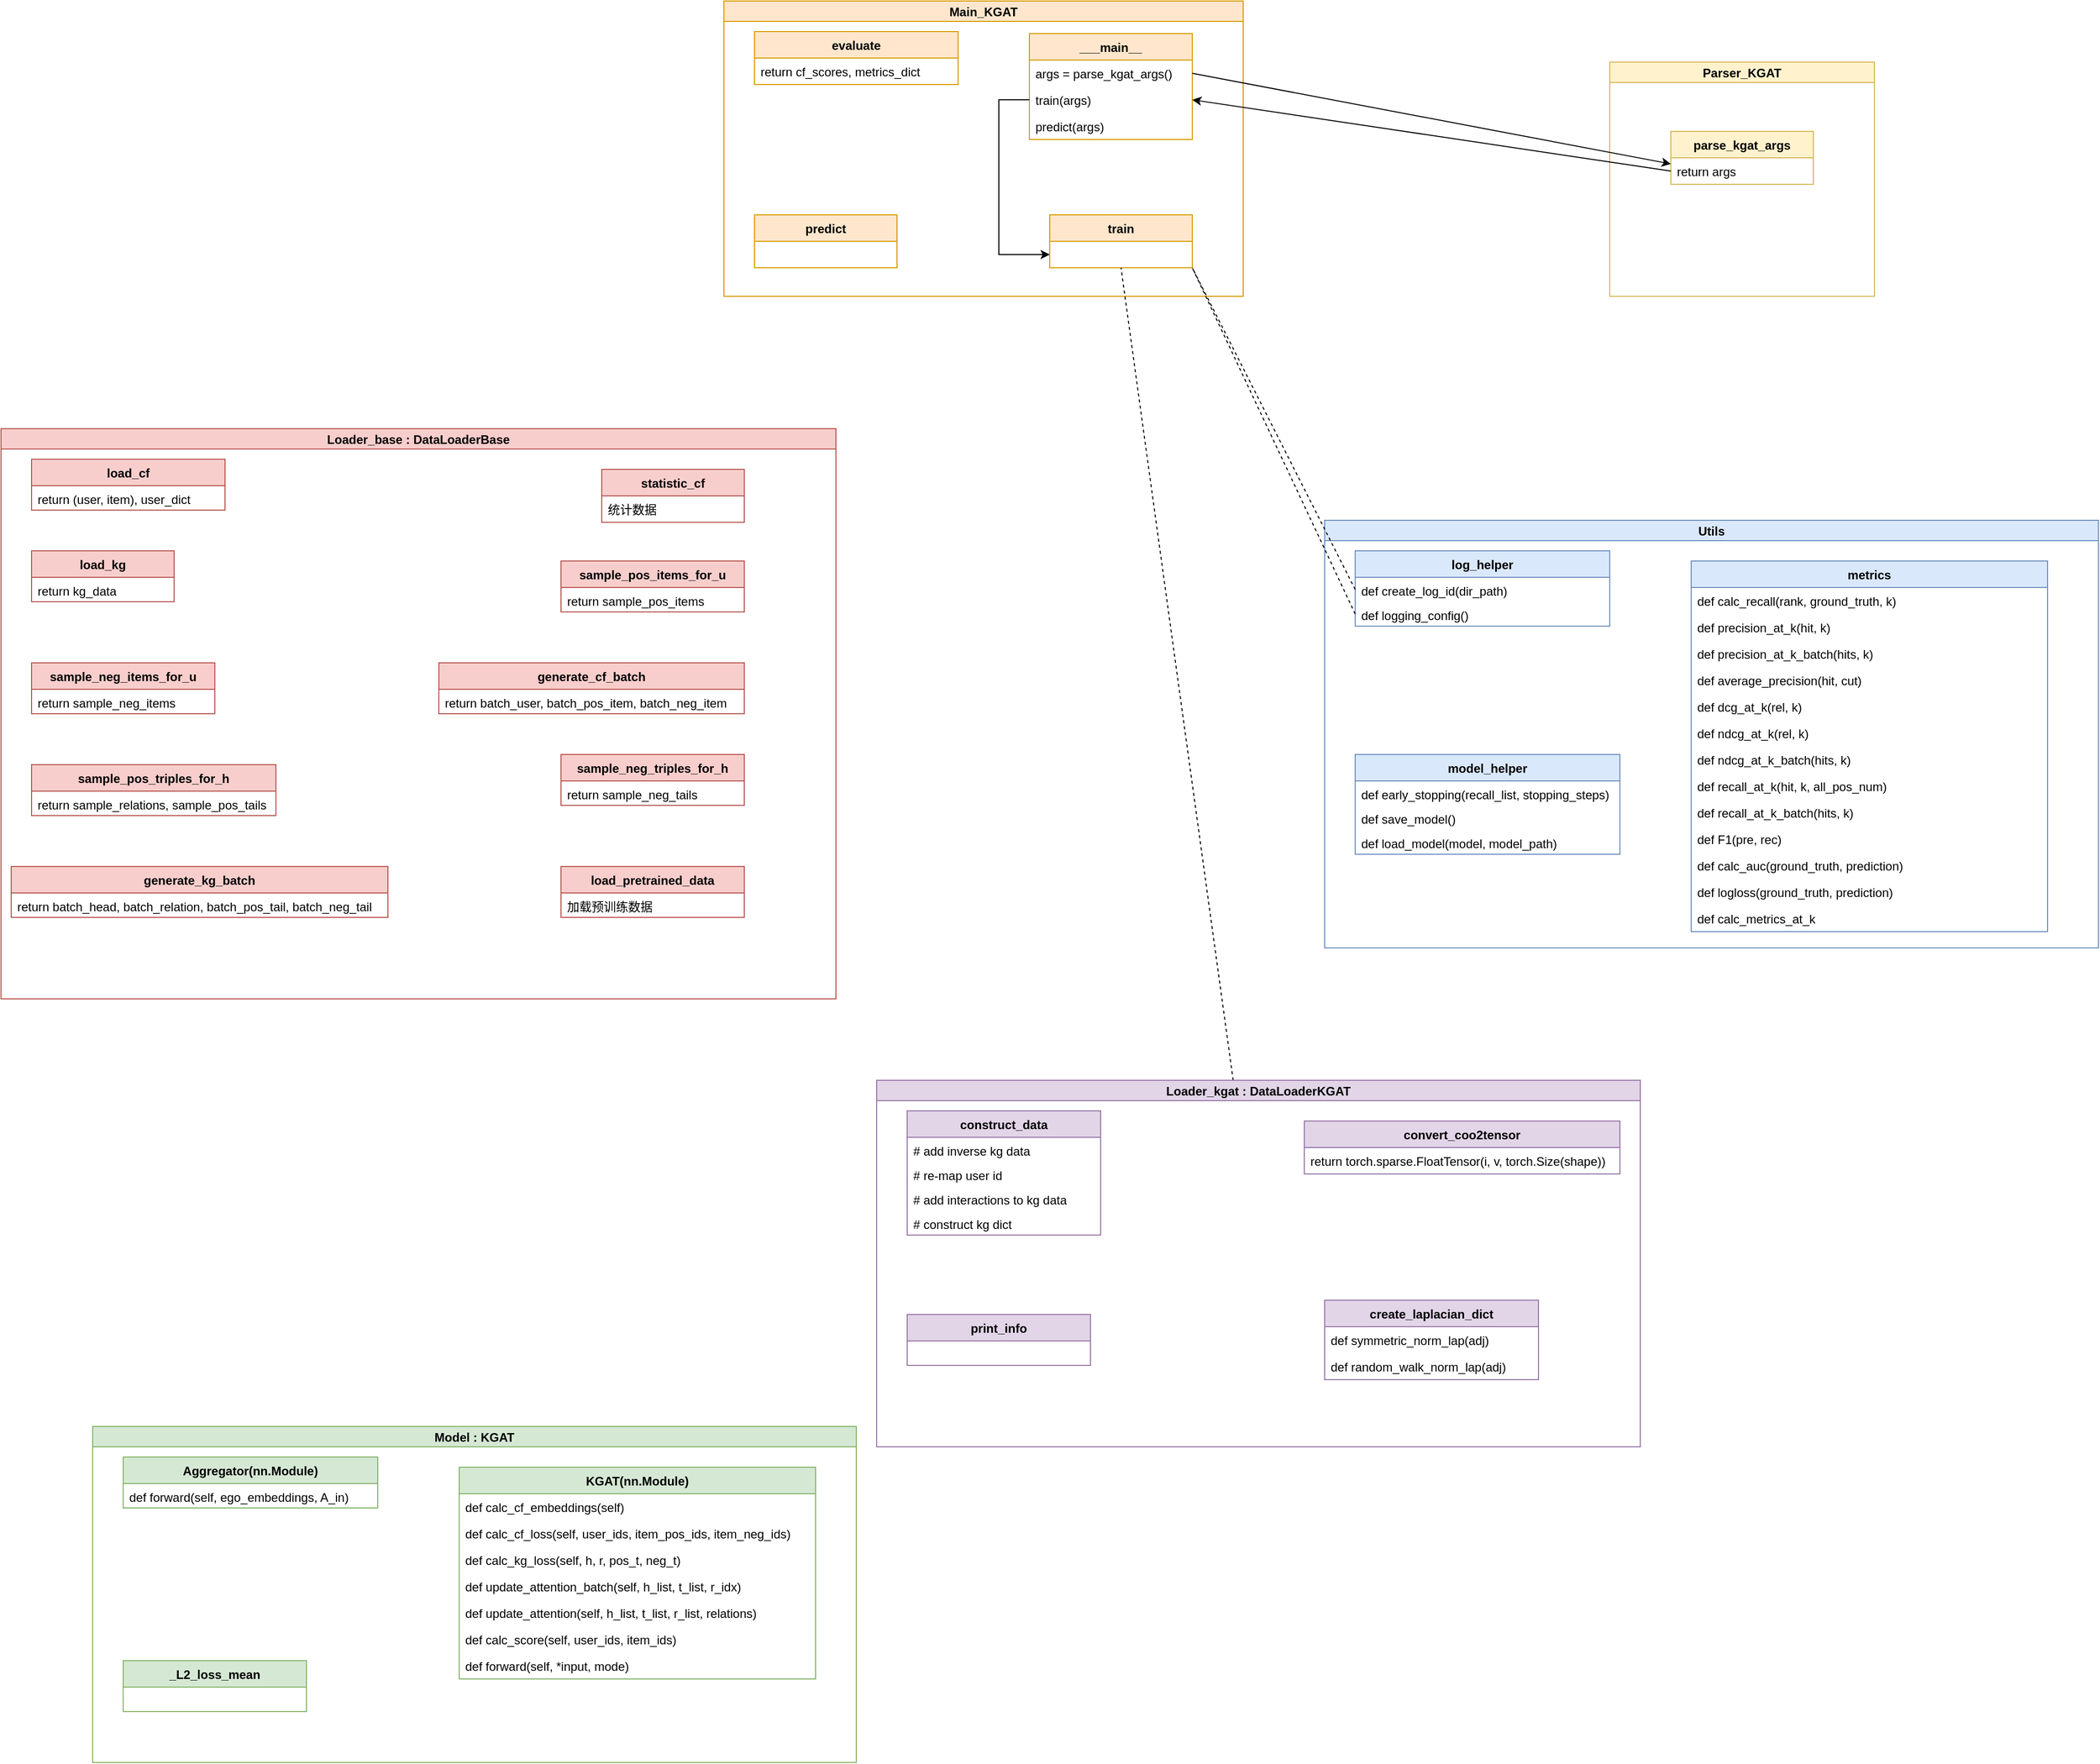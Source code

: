 <mxfile version="20.5.3" type="github">
  <diagram id="HvYnHT6d6fSKdx_S830e" name="第 1 页">
    <mxGraphModel dx="1849" dy="475" grid="1" gridSize="10" guides="1" tooltips="1" connect="1" arrows="1" fold="1" page="1" pageScale="1" pageWidth="827" pageHeight="1169" math="0" shadow="0">
      <root>
        <mxCell id="0" />
        <mxCell id="1" parent="0" />
        <mxCell id="Orb3IOBe8kNsTbs5YjRL-1" value="Main_KGAT" style="swimlane;startSize=20;horizontal=1;containerType=tree;fillColor=#ffe6cc;strokeColor=#d79b00;" parent="1" vertex="1">
          <mxGeometry x="310" y="60" width="510" height="290" as="geometry" />
        </mxCell>
        <mxCell id="Orb3IOBe8kNsTbs5YjRL-5" value="evaluate" style="swimlane;fontStyle=1;childLayout=stackLayout;horizontal=1;startSize=26;fillColor=#ffe6cc;horizontalStack=0;resizeParent=1;resizeParentMax=0;resizeLast=0;collapsible=1;marginBottom=0;strokeColor=#d79b00;" parent="Orb3IOBe8kNsTbs5YjRL-1" vertex="1">
          <mxGeometry x="30" y="30" width="200" height="52" as="geometry" />
        </mxCell>
        <mxCell id="Orb3IOBe8kNsTbs5YjRL-123" value="return cf_scores, metrics_dict" style="text;strokeColor=none;fillColor=none;align=left;verticalAlign=top;spacingLeft=4;spacingRight=4;overflow=hidden;rotatable=0;points=[[0,0.5],[1,0.5]];portConstraint=eastwest;" parent="Orb3IOBe8kNsTbs5YjRL-5" vertex="1">
          <mxGeometry y="26" width="200" height="26" as="geometry" />
        </mxCell>
        <mxCell id="Orb3IOBe8kNsTbs5YjRL-9" value="train" style="swimlane;fontStyle=1;childLayout=stackLayout;horizontal=1;startSize=26;fillColor=#ffe6cc;horizontalStack=0;resizeParent=1;resizeParentMax=0;resizeLast=0;collapsible=1;marginBottom=0;strokeColor=#d79b00;" parent="Orb3IOBe8kNsTbs5YjRL-1" vertex="1">
          <mxGeometry x="320" y="210" width="140" height="52" as="geometry" />
        </mxCell>
        <mxCell id="Orb3IOBe8kNsTbs5YjRL-13" value="predict" style="swimlane;fontStyle=1;childLayout=stackLayout;horizontal=1;startSize=26;fillColor=#ffe6cc;horizontalStack=0;resizeParent=1;resizeParentMax=0;resizeLast=0;collapsible=1;marginBottom=0;strokeColor=#d79b00;" parent="Orb3IOBe8kNsTbs5YjRL-1" vertex="1">
          <mxGeometry x="30" y="210" width="140" height="52" as="geometry" />
        </mxCell>
        <mxCell id="Orb3IOBe8kNsTbs5YjRL-17" value="___main__" style="swimlane;fontStyle=1;childLayout=stackLayout;horizontal=1;startSize=26;fillColor=#ffe6cc;horizontalStack=0;resizeParent=1;resizeParentMax=0;resizeLast=0;collapsible=1;marginBottom=0;strokeColor=#d79b00;" parent="Orb3IOBe8kNsTbs5YjRL-1" vertex="1">
          <mxGeometry x="300" y="32" width="160" height="104" as="geometry" />
        </mxCell>
        <mxCell id="jz5cCt2B29m3VUtXWyBn-1" value="args = parse_kgat_args()" style="text;strokeColor=none;fillColor=none;align=left;verticalAlign=top;spacingLeft=4;spacingRight=4;overflow=hidden;rotatable=0;points=[[0,0.5],[1,0.5]];portConstraint=eastwest;" vertex="1" parent="Orb3IOBe8kNsTbs5YjRL-17">
          <mxGeometry y="26" width="160" height="26" as="geometry" />
        </mxCell>
        <mxCell id="jz5cCt2B29m3VUtXWyBn-2" value="train(args)" style="text;strokeColor=none;fillColor=none;align=left;verticalAlign=top;spacingLeft=4;spacingRight=4;overflow=hidden;rotatable=0;points=[[0,0.5],[1,0.5]];portConstraint=eastwest;" vertex="1" parent="Orb3IOBe8kNsTbs5YjRL-17">
          <mxGeometry y="52" width="160" height="26" as="geometry" />
        </mxCell>
        <mxCell id="jz5cCt2B29m3VUtXWyBn-3" value="predict(args)" style="text;strokeColor=none;fillColor=none;align=left;verticalAlign=top;spacingLeft=4;spacingRight=4;overflow=hidden;rotatable=0;points=[[0,0.5],[1,0.5]];portConstraint=eastwest;" vertex="1" parent="Orb3IOBe8kNsTbs5YjRL-17">
          <mxGeometry y="78" width="160" height="26" as="geometry" />
        </mxCell>
        <mxCell id="jz5cCt2B29m3VUtXWyBn-4" style="edgeStyle=orthogonalEdgeStyle;rounded=0;orthogonalLoop=1;jettySize=auto;html=1;entryX=0;entryY=0.75;entryDx=0;entryDy=0;" edge="1" parent="Orb3IOBe8kNsTbs5YjRL-1" source="jz5cCt2B29m3VUtXWyBn-2" target="Orb3IOBe8kNsTbs5YjRL-9">
          <mxGeometry relative="1" as="geometry">
            <Array as="points">
              <mxPoint x="270" y="97" />
              <mxPoint x="270" y="249" />
            </Array>
          </mxGeometry>
        </mxCell>
        <mxCell id="Orb3IOBe8kNsTbs5YjRL-18" value="Parser_KGAT" style="swimlane;startSize=20;horizontal=1;containerType=tree;fillColor=#fff2cc;strokeColor=#d6b656;" parent="1" vertex="1">
          <mxGeometry x="1180" y="120" width="260" height="230" as="geometry" />
        </mxCell>
        <mxCell id="Orb3IOBe8kNsTbs5YjRL-19" value="parse_kgat_args" style="swimlane;fontStyle=1;childLayout=stackLayout;horizontal=1;startSize=26;fillColor=#fff2cc;horizontalStack=0;resizeParent=1;resizeParentMax=0;resizeLast=0;collapsible=1;marginBottom=0;strokeColor=#d6b656;" parent="Orb3IOBe8kNsTbs5YjRL-18" vertex="1">
          <mxGeometry x="60" y="68" width="140" height="52" as="geometry" />
        </mxCell>
        <mxCell id="Orb3IOBe8kNsTbs5YjRL-96" value="return args" style="text;strokeColor=none;fillColor=none;align=left;verticalAlign=top;spacingLeft=4;spacingRight=4;overflow=hidden;rotatable=0;points=[[0,0.5],[1,0.5]];portConstraint=eastwest;" parent="Orb3IOBe8kNsTbs5YjRL-19" vertex="1">
          <mxGeometry y="26" width="140" height="26" as="geometry" />
        </mxCell>
        <mxCell id="Orb3IOBe8kNsTbs5YjRL-23" value="Loader_base : DataLoaderBase" style="swimlane;startSize=20;horizontal=1;containerType=tree;fillColor=#f8cecc;strokeColor=#b85450;" parent="1" vertex="1">
          <mxGeometry x="-400" y="480" width="820" height="560" as="geometry" />
        </mxCell>
        <mxCell id="Orb3IOBe8kNsTbs5YjRL-24" value="load_cf" style="swimlane;fontStyle=1;childLayout=stackLayout;horizontal=1;startSize=26;fillColor=#f8cecc;horizontalStack=0;resizeParent=1;resizeParentMax=0;resizeLast=0;collapsible=1;marginBottom=0;strokeColor=#b85450;" parent="Orb3IOBe8kNsTbs5YjRL-23" vertex="1">
          <mxGeometry x="30" y="30" width="190" height="50" as="geometry" />
        </mxCell>
        <mxCell id="Orb3IOBe8kNsTbs5YjRL-42" value="return (user, item), user_dict" style="text;strokeColor=none;fillColor=none;align=left;verticalAlign=top;spacingLeft=4;spacingRight=4;overflow=hidden;rotatable=0;points=[[0,0.5],[1,0.5]];portConstraint=eastwest;" parent="Orb3IOBe8kNsTbs5YjRL-24" vertex="1">
          <mxGeometry y="26" width="190" height="24" as="geometry" />
        </mxCell>
        <mxCell id="Orb3IOBe8kNsTbs5YjRL-26" value="load_kg" style="swimlane;fontStyle=1;childLayout=stackLayout;horizontal=1;startSize=26;fillColor=#f8cecc;horizontalStack=0;resizeParent=1;resizeParentMax=0;resizeLast=0;collapsible=1;marginBottom=0;strokeColor=#b85450;" parent="Orb3IOBe8kNsTbs5YjRL-23" vertex="1">
          <mxGeometry x="30" y="120" width="140" height="50" as="geometry" />
        </mxCell>
        <mxCell id="Orb3IOBe8kNsTbs5YjRL-44" value="return kg_data" style="text;strokeColor=none;fillColor=none;align=left;verticalAlign=top;spacingLeft=4;spacingRight=4;overflow=hidden;rotatable=0;points=[[0,0.5],[1,0.5]];portConstraint=eastwest;" parent="Orb3IOBe8kNsTbs5YjRL-26" vertex="1">
          <mxGeometry y="26" width="140" height="24" as="geometry" />
        </mxCell>
        <mxCell id="Orb3IOBe8kNsTbs5YjRL-28" value="sample_neg_items_for_u" style="swimlane;fontStyle=1;childLayout=stackLayout;horizontal=1;startSize=26;fillColor=#f8cecc;horizontalStack=0;resizeParent=1;resizeParentMax=0;resizeLast=0;collapsible=1;marginBottom=0;strokeColor=#b85450;" parent="Orb3IOBe8kNsTbs5YjRL-23" vertex="1">
          <mxGeometry x="30" y="230" width="180" height="50" as="geometry" />
        </mxCell>
        <mxCell id="Orb3IOBe8kNsTbs5YjRL-46" value="return sample_neg_items" style="text;strokeColor=none;fillColor=none;align=left;verticalAlign=top;spacingLeft=4;spacingRight=4;overflow=hidden;rotatable=0;points=[[0,0.5],[1,0.5]];portConstraint=eastwest;" parent="Orb3IOBe8kNsTbs5YjRL-28" vertex="1">
          <mxGeometry y="26" width="180" height="24" as="geometry" />
        </mxCell>
        <mxCell id="Orb3IOBe8kNsTbs5YjRL-29" value="generate_cf_batch" style="swimlane;fontStyle=1;childLayout=stackLayout;horizontal=1;startSize=26;fillColor=#f8cecc;horizontalStack=0;resizeParent=1;resizeParentMax=0;resizeLast=0;collapsible=1;marginBottom=0;strokeColor=#b85450;" parent="Orb3IOBe8kNsTbs5YjRL-23" vertex="1">
          <mxGeometry x="430" y="230" width="300" height="50" as="geometry" />
        </mxCell>
        <mxCell id="Orb3IOBe8kNsTbs5YjRL-47" value="return batch_user, batch_pos_item, batch_neg_item" style="text;strokeColor=none;fillColor=none;align=left;verticalAlign=top;spacingLeft=4;spacingRight=4;overflow=hidden;rotatable=0;points=[[0,0.5],[1,0.5]];portConstraint=eastwest;" parent="Orb3IOBe8kNsTbs5YjRL-29" vertex="1">
          <mxGeometry y="26" width="300" height="24" as="geometry" />
        </mxCell>
        <mxCell id="Orb3IOBe8kNsTbs5YjRL-30" value="sample_pos_triples_for_h" style="swimlane;fontStyle=1;childLayout=stackLayout;horizontal=1;startSize=26;fillColor=#f8cecc;horizontalStack=0;resizeParent=1;resizeParentMax=0;resizeLast=0;collapsible=1;marginBottom=0;strokeColor=#b85450;" parent="Orb3IOBe8kNsTbs5YjRL-23" vertex="1">
          <mxGeometry x="30" y="330" width="240" height="50" as="geometry" />
        </mxCell>
        <mxCell id="Orb3IOBe8kNsTbs5YjRL-48" value="return sample_relations, sample_pos_tails" style="text;strokeColor=none;fillColor=none;align=left;verticalAlign=top;spacingLeft=4;spacingRight=4;overflow=hidden;rotatable=0;points=[[0,0.5],[1,0.5]];portConstraint=eastwest;" parent="Orb3IOBe8kNsTbs5YjRL-30" vertex="1">
          <mxGeometry y="26" width="240" height="24" as="geometry" />
        </mxCell>
        <mxCell id="Orb3IOBe8kNsTbs5YjRL-31" value="sample_neg_triples_for_h" style="swimlane;fontStyle=1;childLayout=stackLayout;horizontal=1;startSize=26;fillColor=#f8cecc;horizontalStack=0;resizeParent=1;resizeParentMax=0;resizeLast=0;collapsible=1;marginBottom=0;strokeColor=#b85450;" parent="Orb3IOBe8kNsTbs5YjRL-23" vertex="1">
          <mxGeometry x="550" y="320" width="180" height="50" as="geometry" />
        </mxCell>
        <mxCell id="Orb3IOBe8kNsTbs5YjRL-49" value="return sample_neg_tails" style="text;strokeColor=none;fillColor=none;align=left;verticalAlign=top;spacingLeft=4;spacingRight=4;overflow=hidden;rotatable=0;points=[[0,0.5],[1,0.5]];portConstraint=eastwest;" parent="Orb3IOBe8kNsTbs5YjRL-31" vertex="1">
          <mxGeometry y="26" width="180" height="24" as="geometry" />
        </mxCell>
        <mxCell id="Orb3IOBe8kNsTbs5YjRL-32" value="generate_kg_batch" style="swimlane;fontStyle=1;childLayout=stackLayout;horizontal=1;startSize=26;fillColor=#f8cecc;horizontalStack=0;resizeParent=1;resizeParentMax=0;resizeLast=0;collapsible=1;marginBottom=0;strokeColor=#b85450;" parent="Orb3IOBe8kNsTbs5YjRL-23" vertex="1">
          <mxGeometry x="10" y="430" width="370" height="50" as="geometry" />
        </mxCell>
        <mxCell id="Orb3IOBe8kNsTbs5YjRL-50" value="return batch_head, batch_relation, batch_pos_tail, batch_neg_tail" style="text;strokeColor=none;fillColor=none;align=left;verticalAlign=top;spacingLeft=4;spacingRight=4;overflow=hidden;rotatable=0;points=[[0,0.5],[1,0.5]];portConstraint=eastwest;" parent="Orb3IOBe8kNsTbs5YjRL-32" vertex="1">
          <mxGeometry y="26" width="370" height="24" as="geometry" />
        </mxCell>
        <mxCell id="Orb3IOBe8kNsTbs5YjRL-33" value="load_pretrained_data" style="swimlane;fontStyle=1;childLayout=stackLayout;horizontal=1;startSize=26;fillColor=#f8cecc;horizontalStack=0;resizeParent=1;resizeParentMax=0;resizeLast=0;collapsible=1;marginBottom=0;strokeColor=#b85450;" parent="Orb3IOBe8kNsTbs5YjRL-23" vertex="1">
          <mxGeometry x="550" y="430" width="180" height="50" as="geometry" />
        </mxCell>
        <mxCell id="Orb3IOBe8kNsTbs5YjRL-51" value="加载预训练数据" style="text;strokeColor=none;fillColor=none;align=left;verticalAlign=top;spacingLeft=4;spacingRight=4;overflow=hidden;rotatable=0;points=[[0,0.5],[1,0.5]];portConstraint=eastwest;" parent="Orb3IOBe8kNsTbs5YjRL-33" vertex="1">
          <mxGeometry y="26" width="180" height="24" as="geometry" />
        </mxCell>
        <mxCell id="Orb3IOBe8kNsTbs5YjRL-25" value="statistic_cf" style="swimlane;fontStyle=1;childLayout=stackLayout;horizontal=1;startSize=26;fillColor=#f8cecc;horizontalStack=0;resizeParent=1;resizeParentMax=0;resizeLast=0;collapsible=1;marginBottom=0;strokeColor=#b85450;" parent="Orb3IOBe8kNsTbs5YjRL-23" vertex="1">
          <mxGeometry x="590" y="40" width="140" height="52" as="geometry" />
        </mxCell>
        <mxCell id="Orb3IOBe8kNsTbs5YjRL-39" value="统计数据" style="text;strokeColor=none;fillColor=none;align=left;verticalAlign=top;spacingLeft=4;spacingRight=4;overflow=hidden;rotatable=0;points=[[0,0.5],[1,0.5]];portConstraint=eastwest;" parent="Orb3IOBe8kNsTbs5YjRL-25" vertex="1">
          <mxGeometry y="26" width="140" height="26" as="geometry" />
        </mxCell>
        <mxCell id="Orb3IOBe8kNsTbs5YjRL-27" value="sample_pos_items_for_u" style="swimlane;fontStyle=1;childLayout=stackLayout;horizontal=1;startSize=26;fillColor=#f8cecc;horizontalStack=0;resizeParent=1;resizeParentMax=0;resizeLast=0;collapsible=1;marginBottom=0;strokeColor=#b85450;" parent="Orb3IOBe8kNsTbs5YjRL-23" vertex="1">
          <mxGeometry x="550" y="130" width="180" height="50" as="geometry" />
        </mxCell>
        <mxCell id="Orb3IOBe8kNsTbs5YjRL-45" value="return sample_pos_items" style="text;strokeColor=none;fillColor=none;align=left;verticalAlign=top;spacingLeft=4;spacingRight=4;overflow=hidden;rotatable=0;points=[[0,0.5],[1,0.5]];portConstraint=eastwest;" parent="Orb3IOBe8kNsTbs5YjRL-27" vertex="1">
          <mxGeometry y="26" width="180" height="24" as="geometry" />
        </mxCell>
        <mxCell id="Orb3IOBe8kNsTbs5YjRL-132" style="edgeStyle=none;rounded=0;orthogonalLoop=1;jettySize=auto;html=1;entryX=0.5;entryY=1;entryDx=0;entryDy=0;dashed=1;endArrow=none;endFill=0;" parent="1" source="Orb3IOBe8kNsTbs5YjRL-52" target="Orb3IOBe8kNsTbs5YjRL-9" edge="1">
          <mxGeometry relative="1" as="geometry" />
        </mxCell>
        <mxCell id="Orb3IOBe8kNsTbs5YjRL-52" value="Loader_kgat : DataLoaderKGAT" style="swimlane;startSize=20;horizontal=1;containerType=tree;fillColor=#e1d5e7;strokeColor=#9673a6;" parent="1" vertex="1">
          <mxGeometry x="460" y="1120" width="750" height="360" as="geometry" />
        </mxCell>
        <mxCell id="Orb3IOBe8kNsTbs5YjRL-53" value="construct_data" style="swimlane;fontStyle=1;childLayout=stackLayout;horizontal=1;startSize=26;fillColor=#e1d5e7;horizontalStack=0;resizeParent=1;resizeParentMax=0;resizeLast=0;collapsible=1;marginBottom=0;strokeColor=#9673a6;" parent="Orb3IOBe8kNsTbs5YjRL-52" vertex="1">
          <mxGeometry x="30" y="30" width="190" height="122" as="geometry" />
        </mxCell>
        <mxCell id="Orb3IOBe8kNsTbs5YjRL-54" value="# add inverse kg data" style="text;strokeColor=none;fillColor=none;align=left;verticalAlign=top;spacingLeft=4;spacingRight=4;overflow=hidden;rotatable=0;points=[[0,0.5],[1,0.5]];portConstraint=eastwest;" parent="Orb3IOBe8kNsTbs5YjRL-53" vertex="1">
          <mxGeometry y="26" width="190" height="24" as="geometry" />
        </mxCell>
        <mxCell id="Orb3IOBe8kNsTbs5YjRL-74" value="# re-map user id" style="text;strokeColor=none;fillColor=none;align=left;verticalAlign=top;spacingLeft=4;spacingRight=4;overflow=hidden;rotatable=0;points=[[0,0.5],[1,0.5]];portConstraint=eastwest;" parent="Orb3IOBe8kNsTbs5YjRL-53" vertex="1">
          <mxGeometry y="50" width="190" height="24" as="geometry" />
        </mxCell>
        <mxCell id="Orb3IOBe8kNsTbs5YjRL-75" value="# add interactions to kg data" style="text;strokeColor=none;fillColor=none;align=left;verticalAlign=top;spacingLeft=4;spacingRight=4;overflow=hidden;rotatable=0;points=[[0,0.5],[1,0.5]];portConstraint=eastwest;" parent="Orb3IOBe8kNsTbs5YjRL-53" vertex="1">
          <mxGeometry y="74" width="190" height="24" as="geometry" />
        </mxCell>
        <mxCell id="Orb3IOBe8kNsTbs5YjRL-76" value="# construct kg dict" style="text;strokeColor=none;fillColor=none;align=left;verticalAlign=top;spacingLeft=4;spacingRight=4;overflow=hidden;rotatable=0;points=[[0,0.5],[1,0.5]];portConstraint=eastwest;" parent="Orb3IOBe8kNsTbs5YjRL-53" vertex="1">
          <mxGeometry y="98" width="190" height="24" as="geometry" />
        </mxCell>
        <mxCell id="Orb3IOBe8kNsTbs5YjRL-57" value="print_info" style="swimlane;fontStyle=1;childLayout=stackLayout;horizontal=1;startSize=26;fillColor=#e1d5e7;horizontalStack=0;resizeParent=1;resizeParentMax=0;resizeLast=0;collapsible=1;marginBottom=0;strokeColor=#9673a6;" parent="Orb3IOBe8kNsTbs5YjRL-52" vertex="1">
          <mxGeometry x="30" y="230" width="180" height="50" as="geometry" />
        </mxCell>
        <mxCell id="Orb3IOBe8kNsTbs5YjRL-69" value="convert_coo2tensor" style="swimlane;fontStyle=1;childLayout=stackLayout;horizontal=1;startSize=26;fillColor=#e1d5e7;horizontalStack=0;resizeParent=1;resizeParentMax=0;resizeLast=0;collapsible=1;marginBottom=0;strokeColor=#9673a6;" parent="Orb3IOBe8kNsTbs5YjRL-52" vertex="1">
          <mxGeometry x="420" y="40" width="310" height="52" as="geometry" />
        </mxCell>
        <mxCell id="Orb3IOBe8kNsTbs5YjRL-70" value="return torch.sparse.FloatTensor(i, v, torch.Size(shape))" style="text;strokeColor=none;fillColor=none;align=left;verticalAlign=top;spacingLeft=4;spacingRight=4;overflow=hidden;rotatable=0;points=[[0,0.5],[1,0.5]];portConstraint=eastwest;" parent="Orb3IOBe8kNsTbs5YjRL-69" vertex="1">
          <mxGeometry y="26" width="310" height="26" as="geometry" />
        </mxCell>
        <mxCell id="Orb3IOBe8kNsTbs5YjRL-71" value="create_laplacian_dict" style="swimlane;fontStyle=1;childLayout=stackLayout;horizontal=1;startSize=26;fillColor=#e1d5e7;horizontalStack=0;resizeParent=1;resizeParentMax=0;resizeLast=0;collapsible=1;marginBottom=0;strokeColor=#9673a6;" parent="Orb3IOBe8kNsTbs5YjRL-52" vertex="1">
          <mxGeometry x="440" y="216" width="210" height="78" as="geometry" />
        </mxCell>
        <mxCell id="Orb3IOBe8kNsTbs5YjRL-77" value="def symmetric_norm_lap(adj)" style="text;strokeColor=none;fillColor=none;align=left;verticalAlign=top;spacingLeft=4;spacingRight=4;overflow=hidden;rotatable=0;points=[[0,0.5],[1,0.5]];portConstraint=eastwest;" parent="Orb3IOBe8kNsTbs5YjRL-71" vertex="1">
          <mxGeometry y="26" width="210" height="26" as="geometry" />
        </mxCell>
        <mxCell id="Orb3IOBe8kNsTbs5YjRL-78" value="def random_walk_norm_lap(adj)" style="text;strokeColor=none;fillColor=none;align=left;verticalAlign=top;spacingLeft=4;spacingRight=4;overflow=hidden;rotatable=0;points=[[0,0.5],[1,0.5]];portConstraint=eastwest;" parent="Orb3IOBe8kNsTbs5YjRL-71" vertex="1">
          <mxGeometry y="52" width="210" height="26" as="geometry" />
        </mxCell>
        <mxCell id="Orb3IOBe8kNsTbs5YjRL-79" value="Model : KGAT" style="swimlane;startSize=20;horizontal=1;containerType=tree;fillColor=#d5e8d4;strokeColor=#82b366;" parent="1" vertex="1">
          <mxGeometry x="-310" y="1460" width="750" height="330" as="geometry" />
        </mxCell>
        <mxCell id="Orb3IOBe8kNsTbs5YjRL-80" value="Aggregator(nn.Module)" style="swimlane;fontStyle=1;childLayout=stackLayout;horizontal=1;startSize=26;fillColor=#d5e8d4;horizontalStack=0;resizeParent=1;resizeParentMax=0;resizeLast=0;collapsible=1;marginBottom=0;strokeColor=#82b366;" parent="Orb3IOBe8kNsTbs5YjRL-79" vertex="1">
          <mxGeometry x="30" y="30" width="250" height="50" as="geometry" />
        </mxCell>
        <mxCell id="Orb3IOBe8kNsTbs5YjRL-81" value="def forward(self, ego_embeddings, A_in)" style="text;strokeColor=none;fillColor=none;align=left;verticalAlign=top;spacingLeft=4;spacingRight=4;overflow=hidden;rotatable=0;points=[[0,0.5],[1,0.5]];portConstraint=eastwest;" parent="Orb3IOBe8kNsTbs5YjRL-80" vertex="1">
          <mxGeometry y="26" width="250" height="24" as="geometry" />
        </mxCell>
        <mxCell id="Orb3IOBe8kNsTbs5YjRL-85" value="_L2_loss_mean" style="swimlane;fontStyle=1;childLayout=stackLayout;horizontal=1;startSize=26;fillColor=#d5e8d4;horizontalStack=0;resizeParent=1;resizeParentMax=0;resizeLast=0;collapsible=1;marginBottom=0;strokeColor=#82b366;" parent="Orb3IOBe8kNsTbs5YjRL-79" vertex="1">
          <mxGeometry x="30" y="230" width="180" height="50" as="geometry" />
        </mxCell>
        <mxCell id="Orb3IOBe8kNsTbs5YjRL-88" value="KGAT(nn.Module)" style="swimlane;fontStyle=1;childLayout=stackLayout;horizontal=1;startSize=26;fillColor=#d5e8d4;horizontalStack=0;resizeParent=1;resizeParentMax=0;resizeLast=0;collapsible=1;marginBottom=0;strokeColor=#82b366;" parent="Orb3IOBe8kNsTbs5YjRL-79" vertex="1">
          <mxGeometry x="360" y="40" width="350" height="208" as="geometry" />
        </mxCell>
        <mxCell id="Orb3IOBe8kNsTbs5YjRL-89" value="def calc_cf_embeddings(self)" style="text;strokeColor=none;fillColor=none;align=left;verticalAlign=top;spacingLeft=4;spacingRight=4;overflow=hidden;rotatable=0;points=[[0,0.5],[1,0.5]];portConstraint=eastwest;" parent="Orb3IOBe8kNsTbs5YjRL-88" vertex="1">
          <mxGeometry y="26" width="350" height="26" as="geometry" />
        </mxCell>
        <mxCell id="Orb3IOBe8kNsTbs5YjRL-90" value="def calc_cf_loss(self, user_ids, item_pos_ids, item_neg_ids)" style="text;strokeColor=none;fillColor=none;align=left;verticalAlign=top;spacingLeft=4;spacingRight=4;overflow=hidden;rotatable=0;points=[[0,0.5],[1,0.5]];portConstraint=eastwest;" parent="Orb3IOBe8kNsTbs5YjRL-88" vertex="1">
          <mxGeometry y="52" width="350" height="26" as="geometry" />
        </mxCell>
        <mxCell id="Orb3IOBe8kNsTbs5YjRL-91" value="def calc_kg_loss(self, h, r, pos_t, neg_t)" style="text;strokeColor=none;fillColor=none;align=left;verticalAlign=top;spacingLeft=4;spacingRight=4;overflow=hidden;rotatable=0;points=[[0,0.5],[1,0.5]];portConstraint=eastwest;" parent="Orb3IOBe8kNsTbs5YjRL-88" vertex="1">
          <mxGeometry y="78" width="350" height="26" as="geometry" />
        </mxCell>
        <mxCell id="Orb3IOBe8kNsTbs5YjRL-92" value="def update_attention_batch(self, h_list, t_list, r_idx)" style="text;strokeColor=none;fillColor=none;align=left;verticalAlign=top;spacingLeft=4;spacingRight=4;overflow=hidden;rotatable=0;points=[[0,0.5],[1,0.5]];portConstraint=eastwest;" parent="Orb3IOBe8kNsTbs5YjRL-88" vertex="1">
          <mxGeometry y="104" width="350" height="26" as="geometry" />
        </mxCell>
        <mxCell id="Orb3IOBe8kNsTbs5YjRL-93" value="def update_attention(self, h_list, t_list, r_list, relations)" style="text;strokeColor=none;fillColor=none;align=left;verticalAlign=top;spacingLeft=4;spacingRight=4;overflow=hidden;rotatable=0;points=[[0,0.5],[1,0.5]];portConstraint=eastwest;" parent="Orb3IOBe8kNsTbs5YjRL-88" vertex="1">
          <mxGeometry y="130" width="350" height="26" as="geometry" />
        </mxCell>
        <mxCell id="Orb3IOBe8kNsTbs5YjRL-94" value="def calc_score(self, user_ids, item_ids)" style="text;strokeColor=none;fillColor=none;align=left;verticalAlign=top;spacingLeft=4;spacingRight=4;overflow=hidden;rotatable=0;points=[[0,0.5],[1,0.5]];portConstraint=eastwest;" parent="Orb3IOBe8kNsTbs5YjRL-88" vertex="1">
          <mxGeometry y="156" width="350" height="26" as="geometry" />
        </mxCell>
        <mxCell id="Orb3IOBe8kNsTbs5YjRL-95" value="def forward(self, *input, mode)" style="text;strokeColor=none;fillColor=none;align=left;verticalAlign=top;spacingLeft=4;spacingRight=4;overflow=hidden;rotatable=0;points=[[0,0.5],[1,0.5]];portConstraint=eastwest;" parent="Orb3IOBe8kNsTbs5YjRL-88" vertex="1">
          <mxGeometry y="182" width="350" height="26" as="geometry" />
        </mxCell>
        <mxCell id="Orb3IOBe8kNsTbs5YjRL-97" value="Utils" style="swimlane;startSize=20;horizontal=1;containerType=tree;fillColor=#dae8fc;strokeColor=#6c8ebf;" parent="1" vertex="1">
          <mxGeometry x="900" y="570" width="760" height="420" as="geometry" />
        </mxCell>
        <mxCell id="Orb3IOBe8kNsTbs5YjRL-98" value="log_helper" style="swimlane;fontStyle=1;childLayout=stackLayout;horizontal=1;startSize=26;fillColor=#dae8fc;horizontalStack=0;resizeParent=1;resizeParentMax=0;resizeLast=0;collapsible=1;marginBottom=0;strokeColor=#6c8ebf;" parent="Orb3IOBe8kNsTbs5YjRL-97" vertex="1">
          <mxGeometry x="30" y="30" width="250" height="74" as="geometry" />
        </mxCell>
        <mxCell id="Orb3IOBe8kNsTbs5YjRL-99" value="def create_log_id(dir_path)" style="text;strokeColor=none;fillColor=none;align=left;verticalAlign=top;spacingLeft=4;spacingRight=4;overflow=hidden;rotatable=0;points=[[0,0.5],[1,0.5]];portConstraint=eastwest;" parent="Orb3IOBe8kNsTbs5YjRL-98" vertex="1">
          <mxGeometry y="26" width="250" height="24" as="geometry" />
        </mxCell>
        <mxCell id="Orb3IOBe8kNsTbs5YjRL-109" value="def logging_config()" style="text;strokeColor=none;fillColor=none;align=left;verticalAlign=top;spacingLeft=4;spacingRight=4;overflow=hidden;rotatable=0;points=[[0,0.5],[1,0.5]];portConstraint=eastwest;" parent="Orb3IOBe8kNsTbs5YjRL-98" vertex="1">
          <mxGeometry y="50" width="250" height="24" as="geometry" />
        </mxCell>
        <mxCell id="Orb3IOBe8kNsTbs5YjRL-100" value="model_helper" style="swimlane;fontStyle=1;childLayout=stackLayout;horizontal=1;startSize=26;fillColor=#dae8fc;horizontalStack=0;resizeParent=1;resizeParentMax=0;resizeLast=0;collapsible=1;marginBottom=0;strokeColor=#6c8ebf;" parent="Orb3IOBe8kNsTbs5YjRL-97" vertex="1">
          <mxGeometry x="30" y="230" width="260" height="98" as="geometry" />
        </mxCell>
        <mxCell id="Orb3IOBe8kNsTbs5YjRL-119" value="def early_stopping(recall_list, stopping_steps)" style="text;strokeColor=none;fillColor=none;align=left;verticalAlign=top;spacingLeft=4;spacingRight=4;overflow=hidden;rotatable=0;points=[[0,0.5],[1,0.5]];portConstraint=eastwest;" parent="Orb3IOBe8kNsTbs5YjRL-100" vertex="1">
          <mxGeometry y="26" width="260" height="24" as="geometry" />
        </mxCell>
        <mxCell id="Orb3IOBe8kNsTbs5YjRL-120" value="def save_model()" style="text;strokeColor=none;fillColor=none;align=left;verticalAlign=top;spacingLeft=4;spacingRight=4;overflow=hidden;rotatable=0;points=[[0,0.5],[1,0.5]];portConstraint=eastwest;" parent="Orb3IOBe8kNsTbs5YjRL-100" vertex="1">
          <mxGeometry y="50" width="260" height="24" as="geometry" />
        </mxCell>
        <mxCell id="Orb3IOBe8kNsTbs5YjRL-121" value="def load_model(model, model_path)" style="text;strokeColor=none;fillColor=none;align=left;verticalAlign=top;spacingLeft=4;spacingRight=4;overflow=hidden;rotatable=0;points=[[0,0.5],[1,0.5]];portConstraint=eastwest;" parent="Orb3IOBe8kNsTbs5YjRL-100" vertex="1">
          <mxGeometry y="74" width="260" height="24" as="geometry" />
        </mxCell>
        <mxCell id="Orb3IOBe8kNsTbs5YjRL-101" value="metrics" style="swimlane;fontStyle=1;childLayout=stackLayout;horizontal=1;startSize=26;fillColor=#dae8fc;horizontalStack=0;resizeParent=1;resizeParentMax=0;resizeLast=0;collapsible=1;marginBottom=0;strokeColor=#6c8ebf;" parent="Orb3IOBe8kNsTbs5YjRL-97" vertex="1">
          <mxGeometry x="360" y="40" width="350" height="364" as="geometry" />
        </mxCell>
        <mxCell id="Orb3IOBe8kNsTbs5YjRL-102" value="def calc_recall(rank, ground_truth, k)" style="text;strokeColor=none;fillColor=none;align=left;verticalAlign=top;spacingLeft=4;spacingRight=4;overflow=hidden;rotatable=0;points=[[0,0.5],[1,0.5]];portConstraint=eastwest;" parent="Orb3IOBe8kNsTbs5YjRL-101" vertex="1">
          <mxGeometry y="26" width="350" height="26" as="geometry" />
        </mxCell>
        <mxCell id="Orb3IOBe8kNsTbs5YjRL-103" value="def precision_at_k(hit, k)" style="text;strokeColor=none;fillColor=none;align=left;verticalAlign=top;spacingLeft=4;spacingRight=4;overflow=hidden;rotatable=0;points=[[0,0.5],[1,0.5]];portConstraint=eastwest;" parent="Orb3IOBe8kNsTbs5YjRL-101" vertex="1">
          <mxGeometry y="52" width="350" height="26" as="geometry" />
        </mxCell>
        <mxCell id="Orb3IOBe8kNsTbs5YjRL-104" value="def precision_at_k_batch(hits, k)" style="text;strokeColor=none;fillColor=none;align=left;verticalAlign=top;spacingLeft=4;spacingRight=4;overflow=hidden;rotatable=0;points=[[0,0.5],[1,0.5]];portConstraint=eastwest;" parent="Orb3IOBe8kNsTbs5YjRL-101" vertex="1">
          <mxGeometry y="78" width="350" height="26" as="geometry" />
        </mxCell>
        <mxCell id="Orb3IOBe8kNsTbs5YjRL-105" value="def average_precision(hit, cut)" style="text;strokeColor=none;fillColor=none;align=left;verticalAlign=top;spacingLeft=4;spacingRight=4;overflow=hidden;rotatable=0;points=[[0,0.5],[1,0.5]];portConstraint=eastwest;" parent="Orb3IOBe8kNsTbs5YjRL-101" vertex="1">
          <mxGeometry y="104" width="350" height="26" as="geometry" />
        </mxCell>
        <mxCell id="Orb3IOBe8kNsTbs5YjRL-106" value="def dcg_at_k(rel, k)" style="text;strokeColor=none;fillColor=none;align=left;verticalAlign=top;spacingLeft=4;spacingRight=4;overflow=hidden;rotatable=0;points=[[0,0.5],[1,0.5]];portConstraint=eastwest;" parent="Orb3IOBe8kNsTbs5YjRL-101" vertex="1">
          <mxGeometry y="130" width="350" height="26" as="geometry" />
        </mxCell>
        <mxCell id="Orb3IOBe8kNsTbs5YjRL-107" value="def ndcg_at_k(rel, k)" style="text;strokeColor=none;fillColor=none;align=left;verticalAlign=top;spacingLeft=4;spacingRight=4;overflow=hidden;rotatable=0;points=[[0,0.5],[1,0.5]];portConstraint=eastwest;" parent="Orb3IOBe8kNsTbs5YjRL-101" vertex="1">
          <mxGeometry y="156" width="350" height="26" as="geometry" />
        </mxCell>
        <mxCell id="Orb3IOBe8kNsTbs5YjRL-108" value="def ndcg_at_k_batch(hits, k)" style="text;strokeColor=none;fillColor=none;align=left;verticalAlign=top;spacingLeft=4;spacingRight=4;overflow=hidden;rotatable=0;points=[[0,0.5],[1,0.5]];portConstraint=eastwest;" parent="Orb3IOBe8kNsTbs5YjRL-101" vertex="1">
          <mxGeometry y="182" width="350" height="26" as="geometry" />
        </mxCell>
        <mxCell id="Orb3IOBe8kNsTbs5YjRL-112" value="def recall_at_k(hit, k, all_pos_num)" style="text;strokeColor=none;fillColor=none;align=left;verticalAlign=top;spacingLeft=4;spacingRight=4;overflow=hidden;rotatable=0;points=[[0,0.5],[1,0.5]];portConstraint=eastwest;" parent="Orb3IOBe8kNsTbs5YjRL-101" vertex="1">
          <mxGeometry y="208" width="350" height="26" as="geometry" />
        </mxCell>
        <mxCell id="Orb3IOBe8kNsTbs5YjRL-113" value="def recall_at_k_batch(hits, k)" style="text;strokeColor=none;fillColor=none;align=left;verticalAlign=top;spacingLeft=4;spacingRight=4;overflow=hidden;rotatable=0;points=[[0,0.5],[1,0.5]];portConstraint=eastwest;" parent="Orb3IOBe8kNsTbs5YjRL-101" vertex="1">
          <mxGeometry y="234" width="350" height="26" as="geometry" />
        </mxCell>
        <mxCell id="Orb3IOBe8kNsTbs5YjRL-114" value="def F1(pre, rec)" style="text;strokeColor=none;fillColor=none;align=left;verticalAlign=top;spacingLeft=4;spacingRight=4;overflow=hidden;rotatable=0;points=[[0,0.5],[1,0.5]];portConstraint=eastwest;" parent="Orb3IOBe8kNsTbs5YjRL-101" vertex="1">
          <mxGeometry y="260" width="350" height="26" as="geometry" />
        </mxCell>
        <mxCell id="Orb3IOBe8kNsTbs5YjRL-115" value="def calc_auc(ground_truth, prediction)" style="text;strokeColor=none;fillColor=none;align=left;verticalAlign=top;spacingLeft=4;spacingRight=4;overflow=hidden;rotatable=0;points=[[0,0.5],[1,0.5]];portConstraint=eastwest;" parent="Orb3IOBe8kNsTbs5YjRL-101" vertex="1">
          <mxGeometry y="286" width="350" height="26" as="geometry" />
        </mxCell>
        <mxCell id="Orb3IOBe8kNsTbs5YjRL-116" value="def logloss(ground_truth, prediction)" style="text;strokeColor=none;fillColor=none;align=left;verticalAlign=top;spacingLeft=4;spacingRight=4;overflow=hidden;rotatable=0;points=[[0,0.5],[1,0.5]];portConstraint=eastwest;" parent="Orb3IOBe8kNsTbs5YjRL-101" vertex="1">
          <mxGeometry y="312" width="350" height="26" as="geometry" />
        </mxCell>
        <mxCell id="Orb3IOBe8kNsTbs5YjRL-117" value="def calc_metrics_at_k" style="text;strokeColor=none;fillColor=none;align=left;verticalAlign=top;spacingLeft=4;spacingRight=4;overflow=hidden;rotatable=0;points=[[0,0.5],[1,0.5]];portConstraint=eastwest;" parent="Orb3IOBe8kNsTbs5YjRL-101" vertex="1">
          <mxGeometry y="338" width="350" height="26" as="geometry" />
        </mxCell>
        <mxCell id="Orb3IOBe8kNsTbs5YjRL-127" style="rounded=0;orthogonalLoop=1;jettySize=auto;html=1;entryX=0;entryY=0.231;entryDx=0;entryDy=0;entryPerimeter=0;exitX=1;exitY=0.5;exitDx=0;exitDy=0;" parent="1" source="jz5cCt2B29m3VUtXWyBn-1" target="Orb3IOBe8kNsTbs5YjRL-96" edge="1">
          <mxGeometry relative="1" as="geometry" />
        </mxCell>
        <mxCell id="Orb3IOBe8kNsTbs5YjRL-128" style="edgeStyle=none;rounded=0;orthogonalLoop=1;jettySize=auto;html=1;entryX=1;entryY=0.5;entryDx=0;entryDy=0;exitX=0;exitY=0.5;exitDx=0;exitDy=0;" parent="1" source="Orb3IOBe8kNsTbs5YjRL-96" target="jz5cCt2B29m3VUtXWyBn-2" edge="1">
          <mxGeometry relative="1" as="geometry" />
        </mxCell>
        <mxCell id="Orb3IOBe8kNsTbs5YjRL-130" style="edgeStyle=none;rounded=0;orthogonalLoop=1;jettySize=auto;html=1;entryX=1;entryY=1;entryDx=0;entryDy=0;dashed=1;exitX=0;exitY=0.5;exitDx=0;exitDy=0;endArrow=none;endFill=0;" parent="1" source="Orb3IOBe8kNsTbs5YjRL-99" target="Orb3IOBe8kNsTbs5YjRL-9" edge="1">
          <mxGeometry relative="1" as="geometry" />
        </mxCell>
        <mxCell id="Orb3IOBe8kNsTbs5YjRL-131" style="edgeStyle=none;rounded=0;orthogonalLoop=1;jettySize=auto;html=1;entryX=1;entryY=1;entryDx=0;entryDy=0;dashed=1;endArrow=none;endFill=0;exitX=0;exitY=0.5;exitDx=0;exitDy=0;" parent="1" source="Orb3IOBe8kNsTbs5YjRL-109" target="Orb3IOBe8kNsTbs5YjRL-9" edge="1">
          <mxGeometry relative="1" as="geometry" />
        </mxCell>
      </root>
    </mxGraphModel>
  </diagram>
</mxfile>
